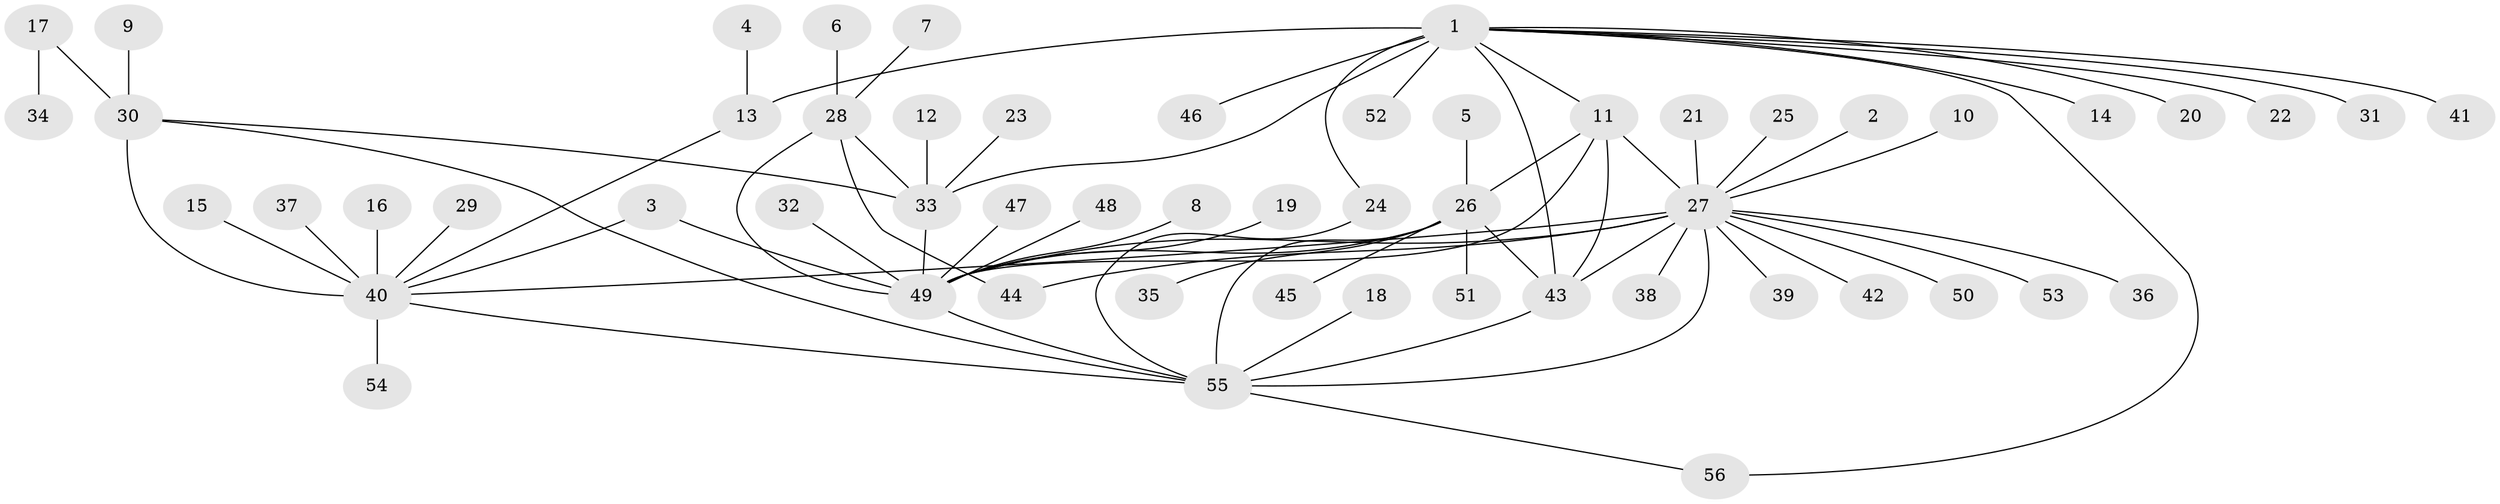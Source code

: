 // original degree distribution, {9: 0.0625, 5: 0.026785714285714284, 10: 0.017857142857142856, 7: 0.03571428571428571, 6: 0.03571428571428571, 11: 0.017857142857142856, 13: 0.008928571428571428, 8: 0.017857142857142856, 3: 0.03571428571428571, 1: 0.5625, 2: 0.17857142857142858}
// Generated by graph-tools (version 1.1) at 2025/50/03/09/25 03:50:34]
// undirected, 56 vertices, 73 edges
graph export_dot {
graph [start="1"]
  node [color=gray90,style=filled];
  1;
  2;
  3;
  4;
  5;
  6;
  7;
  8;
  9;
  10;
  11;
  12;
  13;
  14;
  15;
  16;
  17;
  18;
  19;
  20;
  21;
  22;
  23;
  24;
  25;
  26;
  27;
  28;
  29;
  30;
  31;
  32;
  33;
  34;
  35;
  36;
  37;
  38;
  39;
  40;
  41;
  42;
  43;
  44;
  45;
  46;
  47;
  48;
  49;
  50;
  51;
  52;
  53;
  54;
  55;
  56;
  1 -- 11 [weight=1.0];
  1 -- 13 [weight=4.0];
  1 -- 14 [weight=1.0];
  1 -- 20 [weight=1.0];
  1 -- 22 [weight=1.0];
  1 -- 24 [weight=1.0];
  1 -- 31 [weight=1.0];
  1 -- 33 [weight=1.0];
  1 -- 41 [weight=1.0];
  1 -- 43 [weight=1.0];
  1 -- 46 [weight=1.0];
  1 -- 52 [weight=1.0];
  1 -- 56 [weight=1.0];
  2 -- 27 [weight=1.0];
  3 -- 40 [weight=1.0];
  3 -- 49 [weight=1.0];
  4 -- 13 [weight=1.0];
  5 -- 26 [weight=1.0];
  6 -- 28 [weight=1.0];
  7 -- 28 [weight=1.0];
  8 -- 49 [weight=1.0];
  9 -- 30 [weight=1.0];
  10 -- 27 [weight=1.0];
  11 -- 26 [weight=1.0];
  11 -- 27 [weight=3.0];
  11 -- 43 [weight=1.0];
  11 -- 49 [weight=1.0];
  12 -- 33 [weight=1.0];
  13 -- 40 [weight=2.0];
  15 -- 40 [weight=1.0];
  16 -- 40 [weight=1.0];
  17 -- 30 [weight=1.0];
  17 -- 34 [weight=1.0];
  18 -- 55 [weight=1.0];
  19 -- 49 [weight=1.0];
  21 -- 27 [weight=1.0];
  23 -- 33 [weight=1.0];
  24 -- 55 [weight=1.0];
  25 -- 27 [weight=1.0];
  26 -- 35 [weight=1.0];
  26 -- 43 [weight=3.0];
  26 -- 45 [weight=1.0];
  26 -- 49 [weight=1.0];
  26 -- 51 [weight=1.0];
  26 -- 55 [weight=3.0];
  27 -- 36 [weight=1.0];
  27 -- 38 [weight=1.0];
  27 -- 39 [weight=1.0];
  27 -- 40 [weight=1.0];
  27 -- 42 [weight=1.0];
  27 -- 43 [weight=3.0];
  27 -- 44 [weight=1.0];
  27 -- 49 [weight=1.0];
  27 -- 50 [weight=1.0];
  27 -- 53 [weight=1.0];
  27 -- 55 [weight=1.0];
  28 -- 33 [weight=1.0];
  28 -- 44 [weight=1.0];
  28 -- 49 [weight=3.0];
  29 -- 40 [weight=1.0];
  30 -- 33 [weight=1.0];
  30 -- 40 [weight=4.0];
  30 -- 55 [weight=1.0];
  32 -- 49 [weight=1.0];
  33 -- 49 [weight=3.0];
  37 -- 40 [weight=1.0];
  40 -- 54 [weight=1.0];
  40 -- 55 [weight=1.0];
  43 -- 55 [weight=1.0];
  47 -- 49 [weight=1.0];
  48 -- 49 [weight=1.0];
  49 -- 55 [weight=1.0];
  55 -- 56 [weight=1.0];
}
